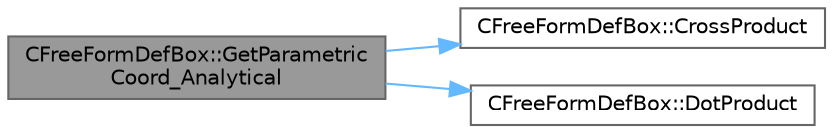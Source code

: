 digraph "CFreeFormDefBox::GetParametricCoord_Analytical"
{
 // LATEX_PDF_SIZE
  bgcolor="transparent";
  edge [fontname=Helvetica,fontsize=10,labelfontname=Helvetica,labelfontsize=10];
  node [fontname=Helvetica,fontsize=10,shape=box,height=0.2,width=0.4];
  rankdir="LR";
  Node1 [id="Node000001",label="CFreeFormDefBox::GetParametric\lCoord_Analytical",height=0.2,width=0.4,color="gray40", fillcolor="grey60", style="filled", fontcolor="black",tooltip="Set the cartesian coords of a point in R^3 and convert them to the parametric coords of our parametri..."];
  Node1 -> Node2 [id="edge1_Node000001_Node000002",color="steelblue1",style="solid",tooltip=" "];
  Node2 [id="Node000002",label="CFreeFormDefBox::CrossProduct",height=0.2,width=0.4,color="grey40", fillcolor="white", style="filled",URL="$classCFreeFormDefBox.html#ad758c94aa2f93769be274ba2c41a6115",tooltip="Compute the cross product."];
  Node1 -> Node3 [id="edge2_Node000001_Node000003",color="steelblue1",style="solid",tooltip=" "];
  Node3 [id="Node000003",label="CFreeFormDefBox::DotProduct",height=0.2,width=0.4,color="grey40", fillcolor="white", style="filled",URL="$classCFreeFormDefBox.html#a3649952fb736b182e69ad211612425dc",tooltip="Compute the doc product."];
}

